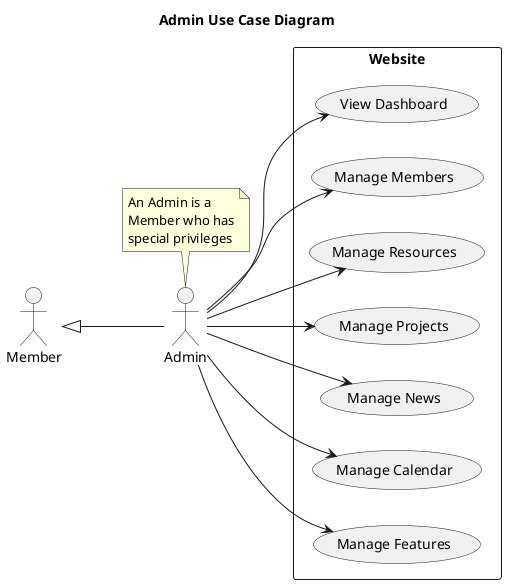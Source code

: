 @startuml name Admin Use Case Diagram

title Admin Use Case Diagram

actor Member
actor Admin
Member <|-- Admin

note left of Admin
An Admin is a
Member who has
special privileges
end note

rectangle "Website" {
    ' Use Cases for Admin:
    usecase "View Dashboard" as view_dashboard
    usecase "Manage Members" as manage_members
    usecase "Manage Resources" as manage_resources
    usecase "Manage Projects" as manage_projects
    usecase "Manage News" as manage_news
    usecase "Manage Calendar" as manage_calendar
    usecase "Manage Features" as manage_features
}

left to right direction

' Associations for Admin
Admin --> view_dashboard
Admin --> manage_members
Admin --> manage_resources
Admin --> manage_projects
Admin --> manage_news
Admin --> manage_calendar
Admin --> manage_features

@enduml